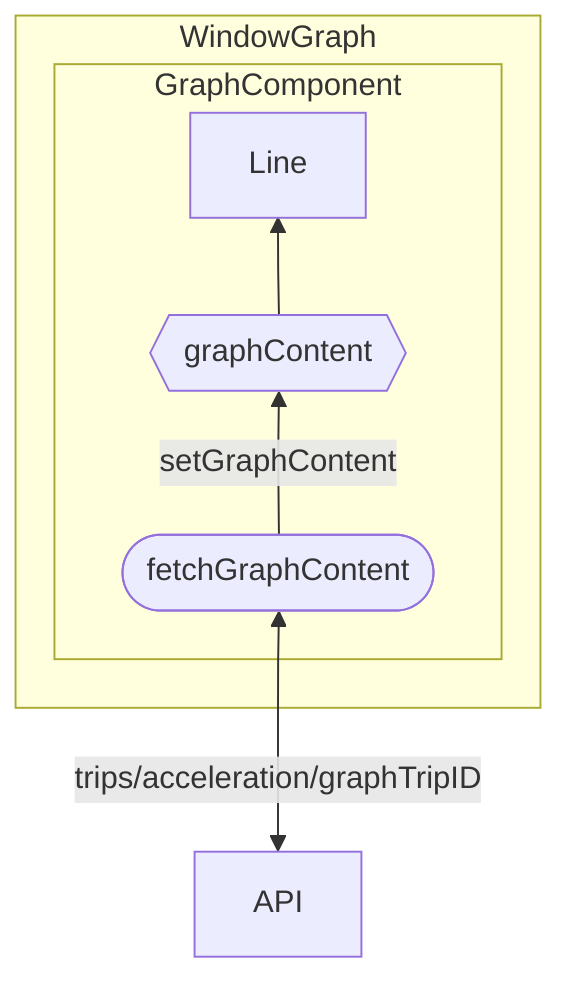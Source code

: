 flowchart BT
    API

    API <-- trips/acceleration/graphTripID --> fetchGraphContent
    subgraph WindowGraph
        subgraph GraphComponent
        graphContent{{graphContent}}
        fetchGraphContent([fetchGraphContent])

        fetchGraphContent -- setGraphContent --> graphContent

        graphContent --> Line
            Line
        end
    end